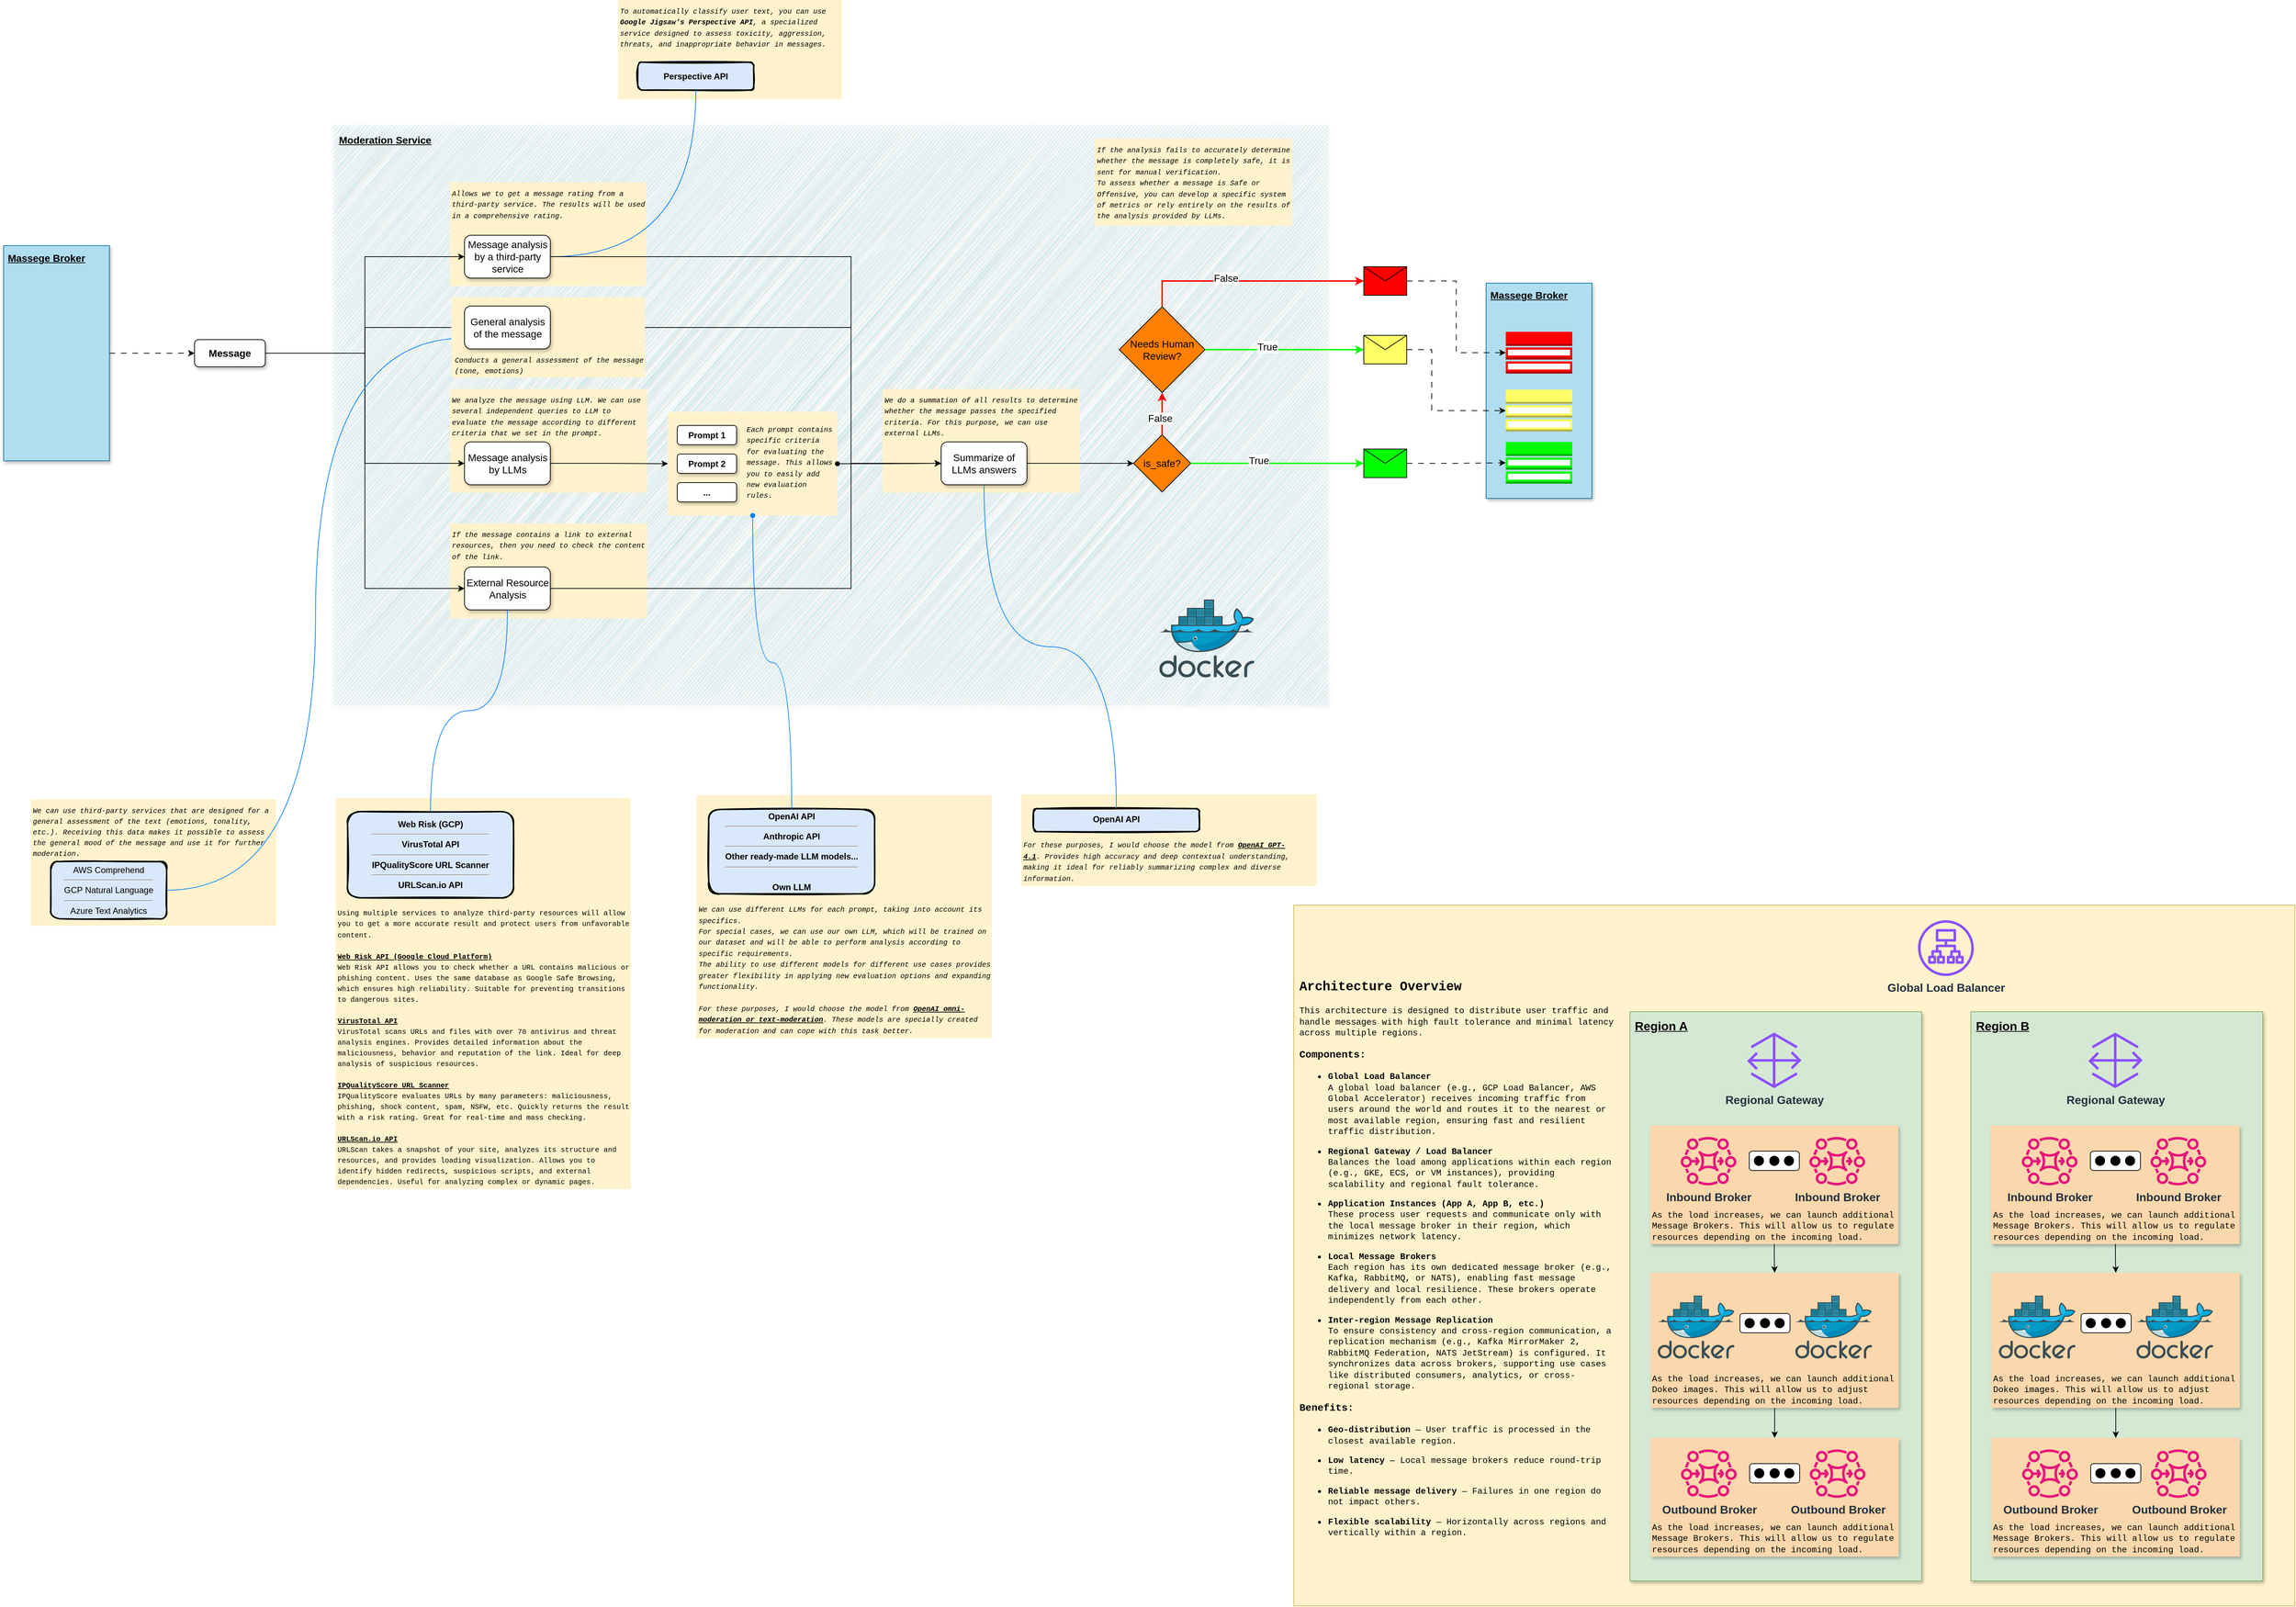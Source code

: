 <mxfile version="27.0.9">
  <diagram name="Страница — 1" id="FgpT53g7wKW_DbKnTU13">
    <mxGraphModel dx="6887" dy="4030" grid="0" gridSize="10" guides="1" tooltips="1" connect="1" arrows="1" fold="1" page="1" pageScale="1" pageWidth="3300" pageHeight="2339" math="0" shadow="0">
      <root>
        <mxCell id="0" />
        <mxCell id="1" parent="0" />
        <mxCell id="BO5SD2HQML6EgRFuYqK_-166" value="" style="group" vertex="1" connectable="0" parent="1">
          <mxGeometry x="14" y="13" width="2967" height="2059" as="geometry" />
        </mxCell>
        <mxCell id="BO5SD2HQML6EgRFuYqK_-159" value="" style="group" vertex="1" connectable="0" parent="BO5SD2HQML6EgRFuYqK_-166">
          <mxGeometry x="2073" y="396" width="148" height="301" as="geometry" />
        </mxCell>
        <mxCell id="BO5SD2HQML6EgRFuYqK_-145" value="&lt;b&gt;&lt;u&gt;&lt;font style=&quot;font-size: 14px;&quot;&gt;Massege Broker&lt;/font&gt;&lt;/u&gt;&lt;/b&gt;" style="rounded=0;whiteSpace=wrap;html=1;align=left;verticalAlign=top;spacingTop=2;spacingLeft=4;shadow=1;fillColor=#b1ddf0;strokeColor=#10739e;fillStyle=auto;" vertex="1" parent="BO5SD2HQML6EgRFuYqK_-159">
          <mxGeometry width="148" height="301" as="geometry" />
        </mxCell>
        <mxCell id="BO5SD2HQML6EgRFuYqK_-146" value="" style="outlineConnect=0;dashed=0;verticalLabelPosition=bottom;verticalAlign=top;align=center;html=1;shape=mxgraph.aws3.topic_2;fillColor=#00FF00;gradientColor=none;" vertex="1" parent="BO5SD2HQML6EgRFuYqK_-159">
          <mxGeometry x="27.5" y="222" width="93" height="58.5" as="geometry" />
        </mxCell>
        <mxCell id="BO5SD2HQML6EgRFuYqK_-157" value="" style="outlineConnect=0;dashed=0;verticalLabelPosition=bottom;verticalAlign=top;align=center;html=1;shape=mxgraph.aws3.topic_2;fillColor=#FFFF66;gradientColor=none;" vertex="1" parent="BO5SD2HQML6EgRFuYqK_-159">
          <mxGeometry x="27.5" y="149" width="93" height="58.5" as="geometry" />
        </mxCell>
        <mxCell id="BO5SD2HQML6EgRFuYqK_-158" value="" style="outlineConnect=0;dashed=0;verticalLabelPosition=bottom;verticalAlign=top;align=center;html=1;shape=mxgraph.aws3.topic_2;fillColor=#FF0000;gradientColor=none;" vertex="1" parent="BO5SD2HQML6EgRFuYqK_-159">
          <mxGeometry x="27.5" y="68" width="93" height="58.5" as="geometry" />
        </mxCell>
        <mxCell id="BO5SD2HQML6EgRFuYqK_-131" value="" style="group" vertex="1" connectable="0" parent="BO5SD2HQML6EgRFuYqK_-166">
          <mxGeometry x="460" y="174" width="1392" height="812" as="geometry" />
        </mxCell>
        <mxCell id="BO5SD2HQML6EgRFuYqK_-31" value="&lt;b&gt;&lt;u&gt;Moderation Service&lt;/u&gt;&lt;/b&gt;" style="whiteSpace=wrap;html=1;fontSize=14;rounded=0;shadow=1;align=left;verticalAlign=top;spacingTop=7;spacingLeft=7;fillColor=#b0e3e6;strokeColor=none;sketch=1;curveFitting=1;jiggle=2;" vertex="1" parent="BO5SD2HQML6EgRFuYqK_-131">
          <mxGeometry width="1392" height="812" as="geometry" />
        </mxCell>
        <mxCell id="BO5SD2HQML6EgRFuYqK_-32" value="" style="image;sketch=0;aspect=fixed;html=1;points=[];align=center;fontSize=12;image=img/lib/mscae/Docker.svg;" vertex="1" parent="BO5SD2HQML6EgRFuYqK_-131">
          <mxGeometry x="1156.068" y="664.518" width="132.824" height="108.916" as="geometry" />
        </mxCell>
        <mxCell id="BO5SD2HQML6EgRFuYqK_-49" value="&lt;div&gt;&lt;font face=&quot;Courier New&quot;&gt;&lt;span style=&quot;font-size: 10px;&quot;&gt;&lt;i&gt;If the analysis fails to accurately determine whether the message is completely safe, it is sent for manual verification.&lt;/i&gt;&lt;/span&gt;&lt;/font&gt;&lt;/div&gt;&lt;div&gt;&lt;font face=&quot;Courier New&quot;&gt;&lt;span style=&quot;font-size: 10px;&quot;&gt;&lt;i&gt;To assess whether a message is Safe or Offensive, you can develop a specific system of metrics or rely entirely on the results of the analysis provided by LLMs.&lt;/i&gt;&lt;/span&gt;&lt;/font&gt;&lt;/div&gt;" style="rounded=0;whiteSpace=wrap;html=1;align=left;verticalAlign=top;spacingTop=3;spacingLeft=3;fillColor=#fff2cc;strokeColor=none;spacingRight=3;spacingBottom=3;spacing=0;" vertex="1" parent="BO5SD2HQML6EgRFuYqK_-131">
          <mxGeometry x="1066" y="20" width="276" height="122" as="geometry" />
        </mxCell>
        <mxCell id="BO5SD2HQML6EgRFuYqK_-84" value="" style="group" vertex="1" connectable="0" parent="BO5SD2HQML6EgRFuYqK_-166">
          <mxGeometry x="1229" y="544" width="276" height="145" as="geometry" />
        </mxCell>
        <mxCell id="BO5SD2HQML6EgRFuYqK_-80" value="&lt;font face=&quot;Courier New&quot;&gt;&lt;span style=&quot;font-size: 10px;&quot;&gt;&lt;i&gt;We do a summation of all results to determine whether the message passes the specified criteria. For this purpose, we can use external LLMs.&lt;/i&gt;&lt;/span&gt;&lt;/font&gt;" style="rounded=0;whiteSpace=wrap;html=1;align=left;verticalAlign=top;spacingTop=3;spacingLeft=3;fillColor=#fff2cc;strokeColor=none;spacingRight=3;spacingBottom=3;spacing=0;" vertex="1" parent="BO5SD2HQML6EgRFuYqK_-84">
          <mxGeometry width="276" height="145" as="geometry" />
        </mxCell>
        <mxCell id="BO5SD2HQML6EgRFuYqK_-81" value="Summarize of LLMs answers" style="whiteSpace=wrap;html=1;fontSize=14;rounded=1;shadow=1;" vertex="1" parent="BO5SD2HQML6EgRFuYqK_-84">
          <mxGeometry x="82" y="74" width="120" height="60" as="geometry" />
        </mxCell>
        <mxCell id="BO5SD2HQML6EgRFuYqK_-67" value="" style="group" vertex="1" connectable="0" parent="BO5SD2HQML6EgRFuYqK_-166">
          <mxGeometry x="624" y="732" width="276" height="133" as="geometry" />
        </mxCell>
        <mxCell id="BO5SD2HQML6EgRFuYqK_-64" value="&lt;font face=&quot;Courier New&quot;&gt;&lt;span style=&quot;font-size: 10px;&quot;&gt;&lt;i&gt;If the message contains a link to external resources, then you need to check the content of the link.&lt;/i&gt;&lt;/span&gt;&lt;/font&gt;" style="rounded=0;whiteSpace=wrap;html=1;align=left;verticalAlign=top;spacingTop=3;spacingLeft=3;fillColor=#fff2cc;strokeColor=none;spacingRight=3;spacingBottom=3;spacing=0;" vertex="1" parent="BO5SD2HQML6EgRFuYqK_-67">
          <mxGeometry width="276" height="133" as="geometry" />
        </mxCell>
        <mxCell id="BO5SD2HQML6EgRFuYqK_-65" value="External Resource Analysis" style="whiteSpace=wrap;html=1;fontSize=14;rounded=1;shadow=1;" vertex="1" parent="BO5SD2HQML6EgRFuYqK_-67">
          <mxGeometry x="20.5" y="61" width="120" height="60" as="geometry" />
        </mxCell>
        <mxCell id="BO5SD2HQML6EgRFuYqK_-55" value="" style="group;shadow=1;" vertex="1" connectable="0" parent="BO5SD2HQML6EgRFuYqK_-166">
          <mxGeometry x="929" y="576" width="237" height="145" as="geometry" />
        </mxCell>
        <mxCell id="BO5SD2HQML6EgRFuYqK_-50" value="&lt;font face=&quot;Courier New&quot;&gt;&lt;span style=&quot;font-size: 10px;&quot;&gt;&lt;i&gt;Each prompt contains specific criteria for evaluating the message. This allows you to easily add new evaluation rules.&lt;/i&gt;&lt;/span&gt;&lt;/font&gt;" style="rounded=0;whiteSpace=wrap;html=1;align=left;verticalAlign=top;spacingTop=12;spacingLeft=110;fillColor=#fff2cc;strokeColor=none;spacingRight=3;spacingBottom=3;spacing=0;" vertex="1" parent="BO5SD2HQML6EgRFuYqK_-55">
          <mxGeometry width="237" height="145" as="geometry" />
        </mxCell>
        <mxCell id="BO5SD2HQML6EgRFuYqK_-46" value="" style="group;shadow=1;" vertex="1" connectable="0" parent="BO5SD2HQML6EgRFuYqK_-55">
          <mxGeometry x="13" y="19" width="83" height="107" as="geometry" />
        </mxCell>
        <mxCell id="BO5SD2HQML6EgRFuYqK_-42" value="&lt;b&gt;Prompt 1&lt;/b&gt;" style="rounded=1;whiteSpace=wrap;html=1;shadow=1;" vertex="1" parent="BO5SD2HQML6EgRFuYqK_-46">
          <mxGeometry width="83" height="27" as="geometry" />
        </mxCell>
        <mxCell id="BO5SD2HQML6EgRFuYqK_-44" value="&lt;b&gt;Prompt 2&lt;/b&gt;" style="rounded=1;whiteSpace=wrap;html=1;shadow=1;" vertex="1" parent="BO5SD2HQML6EgRFuYqK_-46">
          <mxGeometry y="40" width="83" height="27" as="geometry" />
        </mxCell>
        <mxCell id="BO5SD2HQML6EgRFuYqK_-45" value="&lt;b&gt;...&lt;/b&gt;" style="rounded=1;whiteSpace=wrap;html=1;shadow=1;" vertex="1" parent="BO5SD2HQML6EgRFuYqK_-46">
          <mxGeometry y="80" width="83" height="27" as="geometry" />
        </mxCell>
        <mxCell id="BO5SD2HQML6EgRFuYqK_-47" value="" style="group" vertex="1" connectable="0" parent="BO5SD2HQML6EgRFuYqK_-166">
          <mxGeometry x="38" y="1118" width="343" height="177" as="geometry" />
        </mxCell>
        <mxCell id="BO5SD2HQML6EgRFuYqK_-15" value="&lt;i&gt;&lt;font face=&quot;Courier New&quot; style=&quot;font-size: 10px;&quot;&gt;We can use third-party services that are designed for a general assessment of the text (emotions, tonality, etc.). Receiving this data makes it possible to assess the general mood of the message and use it for further moderation.&lt;/font&gt;&lt;/i&gt;" style="rounded=0;whiteSpace=wrap;html=1;align=left;verticalAlign=top;spacingTop=3;spacingLeft=3;fillColor=#fff2cc;strokeColor=none;spacingRight=3;spacingBottom=3;spacing=0;" vertex="1" parent="BO5SD2HQML6EgRFuYqK_-47">
          <mxGeometry width="343" height="177" as="geometry" />
        </mxCell>
        <mxCell id="BO5SD2HQML6EgRFuYqK_-8" value="AWS Comprehend&lt;hr&gt;&lt;div&gt;GCP&amp;nbsp;Natural Language&lt;/div&gt;&lt;hr&gt;&lt;div&gt;Azure Text Analytics&lt;/div&gt;" style="rounded=1;whiteSpace=wrap;html=1;strokeWidth=2;fillWeight=4;hachureGap=8;hachureAngle=45;fillColor=#dae8fc;sketch=1;strokeColor=default;gradientColor=none;fillStyle=solid;" vertex="1" parent="BO5SD2HQML6EgRFuYqK_-47">
          <mxGeometry x="28" y="87" width="162" height="80" as="geometry" />
        </mxCell>
        <mxCell id="BO5SD2HQML6EgRFuYqK_-66" style="edgeStyle=orthogonalEdgeStyle;rounded=0;orthogonalLoop=1;jettySize=auto;html=1;entryX=0;entryY=0.5;entryDx=0;entryDy=0;" edge="1" parent="BO5SD2HQML6EgRFuYqK_-166" source="BO5SD2HQML6EgRFuYqK_-1" target="BO5SD2HQML6EgRFuYqK_-65">
          <mxGeometry relative="1" as="geometry" />
        </mxCell>
        <mxCell id="BO5SD2HQML6EgRFuYqK_-1" value="&lt;font&gt;&lt;b&gt;Message&lt;/b&gt;&lt;/font&gt;" style="rounded=1;whiteSpace=wrap;html=1;shadow=1;fontSize=14;" vertex="1" parent="BO5SD2HQML6EgRFuYqK_-166">
          <mxGeometry x="267" y="475" width="99" height="38" as="geometry" />
        </mxCell>
        <mxCell id="BO5SD2HQML6EgRFuYqK_-48" value="" style="group" vertex="1" connectable="0" parent="BO5SD2HQML6EgRFuYqK_-166">
          <mxGeometry x="859" width="313" height="139" as="geometry" />
        </mxCell>
        <mxCell id="BO5SD2HQML6EgRFuYqK_-51" value="" style="group" vertex="1" connectable="0" parent="BO5SD2HQML6EgRFuYqK_-48">
          <mxGeometry width="313" height="139" as="geometry" />
        </mxCell>
        <mxCell id="BO5SD2HQML6EgRFuYqK_-21" value="&lt;font face=&quot;Courier New&quot;&gt;&lt;span style=&quot;font-size: 10px;&quot;&gt;&lt;i&gt;To automatically classify user text, you can use &lt;b&gt;Google Jigsaw&#39;s Perspective API&lt;/b&gt;, a specialized service designed to assess toxicity, aggression, threats, and inappropriate behavior in messages.&lt;/i&gt;&lt;/span&gt;&lt;/font&gt;" style="rounded=0;whiteSpace=wrap;html=1;align=left;verticalAlign=top;spacingTop=3;spacingLeft=3;fillColor=#fff2cc;strokeColor=none;spacingRight=3;spacingBottom=3;spacing=0;" vertex="1" parent="BO5SD2HQML6EgRFuYqK_-51">
          <mxGeometry width="313" height="139" as="geometry" />
        </mxCell>
        <mxCell id="BO5SD2HQML6EgRFuYqK_-22" value="&lt;b&gt;Perspective API&lt;/b&gt;" style="rounded=1;whiteSpace=wrap;html=1;strokeWidth=2;fillWeight=4;hachureGap=8;hachureAngle=45;fillColor=#dae8fc;sketch=1;strokeColor=default;gradientColor=none;fillStyle=solid;" vertex="1" parent="BO5SD2HQML6EgRFuYqK_-51">
          <mxGeometry x="28" y="87" width="162" height="39" as="geometry" />
        </mxCell>
        <mxCell id="BO5SD2HQML6EgRFuYqK_-53" value="" style="group" vertex="1" connectable="0" parent="BO5SD2HQML6EgRFuYqK_-166">
          <mxGeometry x="624" y="255" width="275" height="145" as="geometry" />
        </mxCell>
        <mxCell id="BO5SD2HQML6EgRFuYqK_-25" value="&lt;font face=&quot;Courier New&quot;&gt;&lt;span style=&quot;font-size: 10px;&quot;&gt;&lt;i&gt;Allows we to get a message rating from a third-party service. The results will be used in a comprehensive rating.&lt;/i&gt;&lt;/span&gt;&lt;/font&gt;" style="rounded=0;whiteSpace=wrap;html=1;align=left;verticalAlign=top;spacingTop=3;spacingLeft=3;fillColor=#fff2cc;strokeColor=none;spacingRight=3;spacingBottom=3;spacing=0;" vertex="1" parent="BO5SD2HQML6EgRFuYqK_-53">
          <mxGeometry width="275" height="145" as="geometry" />
        </mxCell>
        <mxCell id="BO5SD2HQML6EgRFuYqK_-18" value="Message analysis by a third-party service" style="whiteSpace=wrap;html=1;fontSize=14;rounded=1;shadow=1;" vertex="1" parent="BO5SD2HQML6EgRFuYqK_-53">
          <mxGeometry x="20.5" y="74" width="120" height="60" as="geometry" />
        </mxCell>
        <mxCell id="BO5SD2HQML6EgRFuYqK_-54" value="" style="group" vertex="1" connectable="0" parent="BO5SD2HQML6EgRFuYqK_-166">
          <mxGeometry x="624" y="544" width="276" height="145" as="geometry" />
        </mxCell>
        <mxCell id="BO5SD2HQML6EgRFuYqK_-35" value="&lt;font face=&quot;Courier New&quot;&gt;&lt;span style=&quot;font-size: 10px;&quot;&gt;&lt;i&gt;We analyze the message using LLM. We can use several independent queries to LLM to evaluate the message according to different criteria that we set in the prompt.&lt;/i&gt;&lt;/span&gt;&lt;/font&gt;" style="rounded=0;whiteSpace=wrap;html=1;align=left;verticalAlign=top;spacingTop=3;spacingLeft=3;fillColor=#fff2cc;strokeColor=none;spacingRight=3;spacingBottom=3;spacing=0;" vertex="1" parent="BO5SD2HQML6EgRFuYqK_-54">
          <mxGeometry width="276" height="145" as="geometry" />
        </mxCell>
        <mxCell id="BO5SD2HQML6EgRFuYqK_-36" value="Message analysis by LLMs" style="whiteSpace=wrap;html=1;fontSize=14;rounded=1;shadow=1;" vertex="1" parent="BO5SD2HQML6EgRFuYqK_-54">
          <mxGeometry x="20.5" y="74" width="120" height="60" as="geometry" />
        </mxCell>
        <mxCell id="BO5SD2HQML6EgRFuYqK_-56" style="edgeStyle=orthogonalEdgeStyle;rounded=0;orthogonalLoop=1;jettySize=auto;html=1;exitX=1;exitY=0.5;exitDx=0;exitDy=0;entryX=0;entryY=0.5;entryDx=0;entryDy=0;" edge="1" parent="BO5SD2HQML6EgRFuYqK_-166" source="BO5SD2HQML6EgRFuYqK_-36" target="BO5SD2HQML6EgRFuYqK_-50">
          <mxGeometry relative="1" as="geometry" />
        </mxCell>
        <mxCell id="BO5SD2HQML6EgRFuYqK_-37" style="edgeStyle=orthogonalEdgeStyle;rounded=0;orthogonalLoop=1;jettySize=auto;html=1;entryX=0;entryY=0.5;entryDx=0;entryDy=0;" edge="1" parent="BO5SD2HQML6EgRFuYqK_-166" source="BO5SD2HQML6EgRFuYqK_-1" target="BO5SD2HQML6EgRFuYqK_-36">
          <mxGeometry relative="1" as="geometry" />
        </mxCell>
        <mxCell id="BO5SD2HQML6EgRFuYqK_-19" value="" style="edgeStyle=orthogonalEdgeStyle;rounded=0;orthogonalLoop=1;jettySize=auto;html=1;entryX=0;entryY=0.5;entryDx=0;entryDy=0;exitX=1;exitY=0.5;exitDx=0;exitDy=0;" edge="1" parent="BO5SD2HQML6EgRFuYqK_-166" source="BO5SD2HQML6EgRFuYqK_-1" target="BO5SD2HQML6EgRFuYqK_-18">
          <mxGeometry relative="1" as="geometry">
            <mxPoint x="554.5" y="420" as="sourcePoint" />
          </mxGeometry>
        </mxCell>
        <mxCell id="BO5SD2HQML6EgRFuYqK_-6" value="" style="edgeStyle=orthogonalEdgeStyle;rounded=0;orthogonalLoop=1;jettySize=auto;html=1;elbow=vertical;entryX=0;entryY=0.5;entryDx=0;entryDy=0;exitX=1;exitY=0.5;exitDx=0;exitDy=0;" edge="1" parent="BO5SD2HQML6EgRFuYqK_-166" source="BO5SD2HQML6EgRFuYqK_-1" target="BO5SD2HQML6EgRFuYqK_-5">
          <mxGeometry relative="1" as="geometry">
            <mxPoint x="554.5" y="420" as="sourcePoint" />
          </mxGeometry>
        </mxCell>
        <mxCell id="BO5SD2HQML6EgRFuYqK_-9" value="" style="edgeStyle=orthogonalEdgeStyle;rounded=0;orthogonalLoop=1;jettySize=auto;exitX=0;exitY=0.75;exitDx=0;exitDy=0;entryX=1;entryY=0.5;entryDx=0;entryDy=0;curved=1;html=1;textShadow=0;labelBorderColor=none;fontColor=#007FFF;strokeColor=#007FFF;endArrow=none;startFill=0;" edge="1" parent="BO5SD2HQML6EgRFuYqK_-166" source="BO5SD2HQML6EgRFuYqK_-5" target="BO5SD2HQML6EgRFuYqK_-8">
          <mxGeometry relative="1" as="geometry" />
        </mxCell>
        <mxCell id="BO5SD2HQML6EgRFuYqK_-30" style="edgeStyle=orthogonalEdgeStyle;rounded=0;orthogonalLoop=1;jettySize=auto;html=1;exitX=0.5;exitY=1;exitDx=0;exitDy=0;entryX=1;entryY=0.5;entryDx=0;entryDy=0;strokeColor=#007FFF;curved=1;endArrow=none;startFill=0;" edge="1" parent="BO5SD2HQML6EgRFuYqK_-166" source="BO5SD2HQML6EgRFuYqK_-22" target="BO5SD2HQML6EgRFuYqK_-18">
          <mxGeometry relative="1" as="geometry" />
        </mxCell>
        <mxCell id="BO5SD2HQML6EgRFuYqK_-61" value="" style="group;shadow=1;" vertex="1" connectable="0" parent="BO5SD2HQML6EgRFuYqK_-166">
          <mxGeometry x="969" y="1112" width="413" height="340" as="geometry" />
        </mxCell>
        <mxCell id="BO5SD2HQML6EgRFuYqK_-90" value="" style="group" vertex="1" connectable="0" parent="BO5SD2HQML6EgRFuYqK_-61">
          <mxGeometry width="413" height="340" as="geometry" />
        </mxCell>
        <mxCell id="BO5SD2HQML6EgRFuYqK_-59" value="&lt;div&gt;&lt;font face=&quot;Courier New&quot;&gt;&lt;span style=&quot;font-size: 10px;&quot;&gt;&lt;i&gt;We can use different LLMs for each prompt, taking into account its specifics.&lt;/i&gt;&lt;/span&gt;&lt;/font&gt;&lt;/div&gt;&lt;div&gt;&lt;font face=&quot;Courier New&quot;&gt;&lt;span style=&quot;font-size: 10px;&quot;&gt;&lt;i&gt;For special cases, we can use our own LLM, which will be trained on our dataset and will be able to perform analysis according to specific requirements.&lt;/i&gt;&lt;/span&gt;&lt;/font&gt;&lt;/div&gt;&lt;div&gt;&lt;font face=&quot;Courier New&quot;&gt;&lt;i style=&quot;&quot;&gt;&lt;span style=&quot;font-size: 10px;&quot;&gt;The ability to use different models for different use cases provides greater flexibility in applying new evaluation options and expanding functionality.&lt;/span&gt;&lt;br&gt;&lt;br&gt;&lt;span style=&quot;font-size: 10px;&quot;&gt;For these purposes, I would choose the model from &lt;b&gt;&lt;u&gt;OpenAI omni-moderation or text-moderation&lt;/u&gt;&lt;/b&gt;. These models are specially created for moderation and can cope with this task better.&lt;/span&gt;&lt;/i&gt;&lt;/font&gt;&lt;/div&gt;" style="rounded=0;whiteSpace=wrap;html=1;align=left;verticalAlign=bottom;spacingTop=3;spacingLeft=3;fillColor=#fff2cc;strokeColor=none;spacingRight=3;spacingBottom=3;spacing=0;" vertex="1" parent="BO5SD2HQML6EgRFuYqK_-90">
          <mxGeometry width="413" height="340" as="geometry" />
        </mxCell>
        <mxCell id="BO5SD2HQML6EgRFuYqK_-60" value="&lt;b&gt;OpenAI API&lt;/b&gt;&lt;hr&gt;&lt;div&gt;&lt;b&gt;Anthropic API&lt;/b&gt;&lt;/div&gt;&lt;hr&gt;&lt;div&gt;&lt;b&gt;Other ready-made LLM models...&lt;/b&gt;&lt;/div&gt;&lt;hr&gt;&lt;div&gt;&lt;b&gt;&lt;br&gt;&lt;/b&gt;&lt;/div&gt;&lt;div&gt;&lt;b&gt;Own LLM&lt;/b&gt;&lt;/div&gt;" style="rounded=1;whiteSpace=wrap;html=1;strokeWidth=2;fillWeight=4;hachureGap=8;hachureAngle=45;fillColor=#dae8fc;sketch=1;strokeColor=default;gradientColor=none;fillStyle=solid;" vertex="1" parent="BO5SD2HQML6EgRFuYqK_-90">
          <mxGeometry x="17" y="20" width="232" height="118" as="geometry" />
        </mxCell>
        <mxCell id="BO5SD2HQML6EgRFuYqK_-62" style="edgeStyle=orthogonalEdgeStyle;rounded=0;orthogonalLoop=1;jettySize=auto;html=1;fontColor=#007FFF;strokeColor=#007FFF;endArrow=none;startFill=1;curved=1;startArrow=oval;" edge="1" parent="BO5SD2HQML6EgRFuYqK_-166" source="BO5SD2HQML6EgRFuYqK_-50" target="BO5SD2HQML6EgRFuYqK_-60">
          <mxGeometry relative="1" as="geometry" />
        </mxCell>
        <mxCell id="BO5SD2HQML6EgRFuYqK_-72" value="" style="group" vertex="1" connectable="0" parent="BO5SD2HQML6EgRFuYqK_-166">
          <mxGeometry x="464" y="1116" width="413" height="547" as="geometry" />
        </mxCell>
        <mxCell id="BO5SD2HQML6EgRFuYqK_-69" value="&lt;div&gt;&lt;font face=&quot;Courier New&quot; style=&quot;&quot;&gt;&lt;span style=&quot;font-size: 10px;&quot;&gt;Using multiple services to analyze third-party resources will allow you to get a more accurate result and protect users from unfavorable content.&lt;/span&gt;&lt;/font&gt;&lt;/div&gt;&lt;div&gt;&lt;b&gt;&lt;u&gt;&lt;font face=&quot;Courier New&quot; style=&quot;font-size: 10px;&quot;&gt;&lt;br&gt;&lt;/font&gt;&lt;/u&gt;&lt;/b&gt;&lt;/div&gt;&lt;b&gt;&lt;u&gt;&lt;font face=&quot;Courier New&quot; style=&quot;font-size: 10px;&quot;&gt;Web Risk API (Google Cloud Platform)&lt;/font&gt;&lt;/u&gt;&lt;/b&gt;&lt;div&gt;&lt;font face=&quot;Courier New&quot; style=&quot;font-size: 10px;&quot;&gt;Web Risk API allows you to check whether a URL contains malicious or phishing content. Uses the same database as Google Safe Browsing, which ensures high reliability. Suitable for preventing transitions to dangerous sites.&lt;/font&gt;&lt;/div&gt;&lt;div&gt;&lt;font face=&quot;Courier New&quot; style=&quot;font-size: 10px;&quot;&gt;&lt;br&gt;&lt;/font&gt;&lt;/div&gt;&lt;div&gt;&lt;font face=&quot;Courier New&quot; style=&quot;font-size: 10px;&quot;&gt;&lt;b&gt;&lt;u&gt;VirusTotal API&lt;/u&gt;&lt;/b&gt;&lt;br&gt;VirusTotal scans URLs and files with over 70 antivirus and threat analysis engines. Provides detailed information about the maliciousness, behavior and reputation of the link. Ideal for deep analysis of suspicious resources.&lt;/font&gt;&lt;/div&gt;&lt;div&gt;&lt;font face=&quot;Courier New&quot; style=&quot;font-size: 10px;&quot;&gt;&lt;br&gt;&lt;/font&gt;&lt;/div&gt;&lt;div&gt;&lt;b&gt;&lt;u&gt;&lt;font face=&quot;Courier New&quot; style=&quot;font-size: 10px;&quot;&gt;IPQualityScore URL Scanner&lt;/font&gt;&lt;/u&gt;&lt;/b&gt;&lt;/div&gt;&lt;div&gt;&lt;font face=&quot;Courier New&quot; style=&quot;font-size: 10px;&quot;&gt;IPQualityScore evaluates URLs by many parameters: maliciousness, phishing, shock content, spam, NSFW, etc. Quickly returns the result with a risk rating. Great for real-time and mass checking.&lt;/font&gt;&lt;/div&gt;&lt;div&gt;&lt;font face=&quot;Courier New&quot; style=&quot;font-size: 10px;&quot;&gt;&lt;br&gt;&lt;/font&gt;&lt;/div&gt;&lt;div&gt;&lt;font face=&quot;Courier New&quot; style=&quot;font-size: 10px;&quot;&gt;&lt;b style=&quot;&quot;&gt;&lt;u&gt;URLScan.io API&lt;/u&gt;&lt;/b&gt;&lt;br&gt;URLScan takes a snapshot of your site, analyzes its structure and resources, and provides loading visualization. Allows you to identify hidden redirects, suspicious scripts, and external dependencies. Useful for analyzing complex or dynamic pages.&lt;/font&gt;&lt;/div&gt;" style="rounded=0;whiteSpace=wrap;html=1;align=left;verticalAlign=bottom;spacingTop=3;spacingLeft=3;fillColor=#fff2cc;strokeColor=none;spacingRight=3;spacingBottom=3;spacing=0;" vertex="1" parent="BO5SD2HQML6EgRFuYqK_-72">
          <mxGeometry width="413" height="547" as="geometry" />
        </mxCell>
        <mxCell id="BO5SD2HQML6EgRFuYqK_-70" value="&lt;b&gt;Web Risk (GCP)&lt;/b&gt;&lt;hr&gt;&lt;div&gt;&lt;b&gt;VirusTotal API&lt;/b&gt;&lt;/div&gt;&lt;hr&gt;&lt;div&gt;&lt;b&gt;IPQualityScore URL Scanner&lt;/b&gt;&lt;/div&gt;&lt;hr&gt;&lt;div&gt;&lt;span style=&quot;background-color: transparent; color: light-dark(rgb(0, 0, 0), rgb(255, 255, 255));&quot;&gt;&lt;b&gt;URLScan.io API&lt;/b&gt;&lt;/span&gt;&lt;/div&gt;" style="rounded=1;whiteSpace=wrap;html=1;strokeWidth=2;fillWeight=4;hachureGap=8;hachureAngle=45;fillColor=#dae8fc;sketch=1;strokeColor=default;gradientColor=none;fillStyle=solid;" vertex="1" parent="BO5SD2HQML6EgRFuYqK_-72">
          <mxGeometry x="17" y="19" width="232" height="120.75" as="geometry" />
        </mxCell>
        <mxCell id="BO5SD2HQML6EgRFuYqK_-71" style="edgeStyle=orthogonalEdgeStyle;rounded=0;orthogonalLoop=1;jettySize=auto;html=1;exitX=0.5;exitY=1;exitDx=0;exitDy=0;strokeColor=#007FFF;endArrow=none;startFill=0;curved=1;" edge="1" parent="BO5SD2HQML6EgRFuYqK_-166" source="BO5SD2HQML6EgRFuYqK_-65" target="BO5SD2HQML6EgRFuYqK_-70">
          <mxGeometry relative="1" as="geometry" />
        </mxCell>
        <mxCell id="BO5SD2HQML6EgRFuYqK_-77" style="edgeStyle=orthogonalEdgeStyle;rounded=0;orthogonalLoop=1;jettySize=auto;html=1;exitX=1;exitY=0.5;exitDx=0;exitDy=0;entryX=0;entryY=0.5;entryDx=0;entryDy=0;" edge="1" parent="BO5SD2HQML6EgRFuYqK_-166" source="BO5SD2HQML6EgRFuYqK_-65" target="BO5SD2HQML6EgRFuYqK_-81">
          <mxGeometry relative="1" as="geometry">
            <mxPoint x="1179" y="823" as="targetPoint" />
            <Array as="points">
              <mxPoint x="1185" y="823" />
              <mxPoint x="1185" y="648" />
            </Array>
          </mxGeometry>
        </mxCell>
        <mxCell id="BO5SD2HQML6EgRFuYqK_-83" style="edgeStyle=orthogonalEdgeStyle;rounded=0;orthogonalLoop=1;jettySize=auto;html=1;entryX=0;entryY=0.5;entryDx=0;entryDy=0;startArrow=oval;startFill=1;" edge="1" parent="BO5SD2HQML6EgRFuYqK_-166" source="BO5SD2HQML6EgRFuYqK_-50" target="BO5SD2HQML6EgRFuYqK_-81">
          <mxGeometry relative="1" as="geometry" />
        </mxCell>
        <mxCell id="BO5SD2HQML6EgRFuYqK_-85" style="edgeStyle=orthogonalEdgeStyle;rounded=0;orthogonalLoop=1;jettySize=auto;html=1;exitX=1;exitY=0.5;exitDx=0;exitDy=0;entryX=0;entryY=0.5;entryDx=0;entryDy=0;" edge="1" parent="BO5SD2HQML6EgRFuYqK_-166" source="BO5SD2HQML6EgRFuYqK_-81" target="BO5SD2HQML6EgRFuYqK_-104">
          <mxGeometry relative="1" as="geometry">
            <mxPoint x="1501" y="648.5" as="targetPoint" />
          </mxGeometry>
        </mxCell>
        <mxCell id="BO5SD2HQML6EgRFuYqK_-91" value="" style="group" vertex="1" connectable="0" parent="BO5SD2HQML6EgRFuYqK_-166">
          <mxGeometry x="1423" y="1111" width="413" height="128" as="geometry" />
        </mxCell>
        <mxCell id="BO5SD2HQML6EgRFuYqK_-87" value="&lt;i style=&quot;font-family: &amp;quot;Courier New&amp;quot;;&quot;&gt;&lt;span style=&quot;font-size: 10px;&quot;&gt;For these purposes, I would choose the model from&amp;nbsp;&lt;b&gt;&lt;u&gt;OpenAI GPT-4.1&lt;/u&gt;&lt;/b&gt;.&amp;nbsp;&lt;/span&gt;&lt;/i&gt;&lt;font face=&quot;Courier New&quot;&gt;&lt;span style=&quot;font-size: 10px;&quot;&gt;&lt;i&gt;Provides high accuracy and deep contextual understanding, making it ideal for reliably summarizing complex and diverse information.&lt;/i&gt;&lt;/span&gt;&lt;/font&gt;" style="rounded=0;whiteSpace=wrap;html=1;align=left;verticalAlign=bottom;spacingTop=3;spacingLeft=3;fillColor=#fff2cc;strokeColor=none;spacingRight=3;spacingBottom=3;spacing=0;" vertex="1" parent="BO5SD2HQML6EgRFuYqK_-91">
          <mxGeometry width="413" height="128" as="geometry" />
        </mxCell>
        <mxCell id="BO5SD2HQML6EgRFuYqK_-88" value="&lt;b&gt;OpenAI API&lt;/b&gt;&lt;div&gt;&lt;br&gt;&lt;/div&gt;" style="rounded=1;whiteSpace=wrap;html=1;strokeWidth=2;fillWeight=4;hachureGap=8;hachureAngle=45;fillColor=#dae8fc;sketch=1;strokeColor=default;gradientColor=none;fillStyle=solid;spacingTop=12;" vertex="1" parent="BO5SD2HQML6EgRFuYqK_-91">
          <mxGeometry x="17" y="20" width="232" height="32" as="geometry" />
        </mxCell>
        <mxCell id="BO5SD2HQML6EgRFuYqK_-92" style="edgeStyle=orthogonalEdgeStyle;rounded=0;orthogonalLoop=1;jettySize=auto;html=1;exitX=1;exitY=0.5;exitDx=0;exitDy=0;entryX=0;entryY=0.5;entryDx=0;entryDy=0;" edge="1" parent="BO5SD2HQML6EgRFuYqK_-166" source="BO5SD2HQML6EgRFuYqK_-5" target="BO5SD2HQML6EgRFuYqK_-81">
          <mxGeometry relative="1" as="geometry">
            <Array as="points">
              <mxPoint x="1185" y="458" />
              <mxPoint x="1185" y="648" />
            </Array>
          </mxGeometry>
        </mxCell>
        <mxCell id="BO5SD2HQML6EgRFuYqK_-94" value="&lt;font style=&quot;font-size: 14px;&quot;&gt;Needs Human Review?&lt;/font&gt;" style="rhombus;whiteSpace=wrap;html=1;fillColor=#FF8000;" vertex="1" parent="BO5SD2HQML6EgRFuYqK_-166">
          <mxGeometry x="1560" y="429" width="120" height="120" as="geometry" />
        </mxCell>
        <mxCell id="BO5SD2HQML6EgRFuYqK_-95" style="edgeStyle=orthogonalEdgeStyle;rounded=0;orthogonalLoop=1;jettySize=auto;html=1;exitX=1;exitY=0.5;exitDx=0;exitDy=0;entryX=0;entryY=0.5;entryDx=0;entryDy=0;" edge="1" parent="BO5SD2HQML6EgRFuYqK_-166" source="BO5SD2HQML6EgRFuYqK_-18" target="BO5SD2HQML6EgRFuYqK_-81">
          <mxGeometry relative="1" as="geometry">
            <Array as="points">
              <mxPoint x="1185" y="359" />
              <mxPoint x="1185" y="648" />
            </Array>
          </mxGeometry>
        </mxCell>
        <mxCell id="BO5SD2HQML6EgRFuYqK_-89" style="edgeStyle=orthogonalEdgeStyle;rounded=0;orthogonalLoop=1;jettySize=auto;html=1;exitX=0.5;exitY=1;exitDx=0;exitDy=0;entryX=0.5;entryY=0;entryDx=0;entryDy=0;strokeColor=#007FFF;curved=1;endArrow=none;startFill=0;" edge="1" parent="BO5SD2HQML6EgRFuYqK_-166" source="BO5SD2HQML6EgRFuYqK_-81" target="BO5SD2HQML6EgRFuYqK_-88">
          <mxGeometry relative="1" as="geometry" />
        </mxCell>
        <mxCell id="BO5SD2HQML6EgRFuYqK_-7" value="&lt;i&gt;&lt;font face=&quot;Courier New&quot; style=&quot;font-size: 10px;&quot;&gt;Conducts a general assessment of the message (tone, emotions)&lt;/font&gt;&lt;/i&gt;" style="rounded=0;whiteSpace=wrap;html=1;align=left;verticalAlign=bottom;spacingTop=1;spacingLeft=3;fillColor=#fff2cc;strokeColor=none;" vertex="1" parent="BO5SD2HQML6EgRFuYqK_-166">
          <mxGeometry x="626" y="416" width="271" height="112" as="geometry" />
        </mxCell>
        <mxCell id="BO5SD2HQML6EgRFuYqK_-5" value="General analysis of the message" style="whiteSpace=wrap;html=1;fontSize=14;rounded=1;shadow=1;" vertex="1" parent="BO5SD2HQML6EgRFuYqK_-166">
          <mxGeometry x="644.5" y="428" width="120" height="60" as="geometry" />
        </mxCell>
        <mxCell id="BO5SD2HQML6EgRFuYqK_-147" style="edgeStyle=orthogonalEdgeStyle;rounded=0;orthogonalLoop=1;jettySize=auto;html=1;exitX=0.5;exitY=0;exitDx=0;exitDy=0;entryX=0.5;entryY=1;entryDx=0;entryDy=0;strokeColor=#FF0000;strokeWidth=2;" edge="1" parent="BO5SD2HQML6EgRFuYqK_-166" source="BO5SD2HQML6EgRFuYqK_-104" target="BO5SD2HQML6EgRFuYqK_-94">
          <mxGeometry relative="1" as="geometry" />
        </mxCell>
        <mxCell id="BO5SD2HQML6EgRFuYqK_-148" value="&lt;font style=&quot;font-size: 14px;&quot;&gt;False&lt;/font&gt;" style="edgeLabel;html=1;align=center;verticalAlign=middle;resizable=0;points=[];" vertex="1" connectable="0" parent="BO5SD2HQML6EgRFuYqK_-147">
          <mxGeometry x="-0.21" y="3" relative="1" as="geometry">
            <mxPoint as="offset" />
          </mxGeometry>
        </mxCell>
        <mxCell id="BO5SD2HQML6EgRFuYqK_-104" value="&lt;font style=&quot;font-size: 14px;&quot;&gt;is_safe?&lt;/font&gt;" style="rhombus;whiteSpace=wrap;html=1;fillColor=#FF8000;" vertex="1" parent="BO5SD2HQML6EgRFuYqK_-166">
          <mxGeometry x="1580" y="608" width="80" height="80" as="geometry" />
        </mxCell>
        <mxCell id="BO5SD2HQML6EgRFuYqK_-140" style="edgeStyle=orthogonalEdgeStyle;rounded=0;orthogonalLoop=1;jettySize=auto;html=1;exitX=1;exitY=0.5;exitDx=0;exitDy=0;entryX=0;entryY=0.5;entryDx=0;entryDy=0;strokeColor=#00FF00;strokeWidth=2;" edge="1" parent="BO5SD2HQML6EgRFuYqK_-166" target="BO5SD2HQML6EgRFuYqK_-142" source="BO5SD2HQML6EgRFuYqK_-104">
          <mxGeometry relative="1" as="geometry">
            <mxPoint x="1622" y="648" as="sourcePoint" />
          </mxGeometry>
        </mxCell>
        <mxCell id="BO5SD2HQML6EgRFuYqK_-141" value="&lt;font style=&quot;font-size: 14px;&quot;&gt;True&lt;/font&gt;" style="edgeLabel;html=1;align=center;verticalAlign=middle;resizable=0;points=[];" vertex="1" connectable="0" parent="BO5SD2HQML6EgRFuYqK_-140">
          <mxGeometry x="-0.217" y="4" relative="1" as="geometry">
            <mxPoint as="offset" />
          </mxGeometry>
        </mxCell>
        <mxCell id="BO5SD2HQML6EgRFuYqK_-142" value="" style="shape=message;html=1;html=1;outlineConnect=0;labelPosition=center;verticalLabelPosition=bottom;align=center;verticalAlign=top;fillColor=#00FF00;" vertex="1" parent="BO5SD2HQML6EgRFuYqK_-166">
          <mxGeometry x="1902" y="628" width="60" height="40" as="geometry" />
        </mxCell>
        <mxCell id="BO5SD2HQML6EgRFuYqK_-143" style="edgeStyle=orthogonalEdgeStyle;rounded=0;orthogonalLoop=1;jettySize=auto;html=1;entryX=0;entryY=0.5;entryDx=0;entryDy=0;entryPerimeter=0;dashed=1;dashPattern=8 8;" edge="1" parent="BO5SD2HQML6EgRFuYqK_-166" source="BO5SD2HQML6EgRFuYqK_-142" target="BO5SD2HQML6EgRFuYqK_-146">
          <mxGeometry relative="1" as="geometry" />
        </mxCell>
        <mxCell id="BO5SD2HQML6EgRFuYqK_-149" style="edgeStyle=orthogonalEdgeStyle;rounded=0;orthogonalLoop=1;jettySize=auto;html=1;exitX=1;exitY=0.5;exitDx=0;exitDy=0;entryX=0;entryY=0.5;entryDx=0;entryDy=0;strokeColor=#00FF00;strokeWidth=2;" edge="1" parent="BO5SD2HQML6EgRFuYqK_-166" target="BO5SD2HQML6EgRFuYqK_-151" source="BO5SD2HQML6EgRFuYqK_-94">
          <mxGeometry relative="1" as="geometry">
            <mxPoint x="1692" y="434" as="sourcePoint" />
          </mxGeometry>
        </mxCell>
        <mxCell id="BO5SD2HQML6EgRFuYqK_-150" value="&lt;font style=&quot;font-size: 14px;&quot;&gt;True&lt;/font&gt;" style="edgeLabel;html=1;align=center;verticalAlign=middle;resizable=0;points=[];" vertex="1" connectable="0" parent="BO5SD2HQML6EgRFuYqK_-149">
          <mxGeometry x="-0.217" y="4" relative="1" as="geometry">
            <mxPoint as="offset" />
          </mxGeometry>
        </mxCell>
        <mxCell id="BO5SD2HQML6EgRFuYqK_-151" value="" style="shape=message;html=1;html=1;outlineConnect=0;labelPosition=center;verticalLabelPosition=bottom;align=center;verticalAlign=top;fillColor=#FFFF66;" vertex="1" parent="BO5SD2HQML6EgRFuYqK_-166">
          <mxGeometry x="1902" y="469" width="60" height="40" as="geometry" />
        </mxCell>
        <mxCell id="BO5SD2HQML6EgRFuYqK_-152" style="edgeStyle=orthogonalEdgeStyle;rounded=0;orthogonalLoop=1;jettySize=auto;html=1;entryX=0;entryY=0.5;entryDx=0;entryDy=0;entryPerimeter=0;dashed=1;dashPattern=8 8;" edge="1" parent="BO5SD2HQML6EgRFuYqK_-166" source="BO5SD2HQML6EgRFuYqK_-151" target="BO5SD2HQML6EgRFuYqK_-157">
          <mxGeometry relative="1" as="geometry">
            <mxPoint x="2133" y="433" as="targetPoint" />
            <Array as="points">
              <mxPoint x="1997" y="489" />
              <mxPoint x="1997" y="574" />
            </Array>
          </mxGeometry>
        </mxCell>
        <mxCell id="BO5SD2HQML6EgRFuYqK_-153" style="edgeStyle=orthogonalEdgeStyle;rounded=0;orthogonalLoop=1;jettySize=auto;html=1;exitX=0.5;exitY=0;exitDx=0;exitDy=0;entryX=0;entryY=0.5;entryDx=0;entryDy=0;strokeColor=#FF0000;strokeWidth=2;" edge="1" parent="BO5SD2HQML6EgRFuYqK_-166" target="BO5SD2HQML6EgRFuYqK_-155" source="BO5SD2HQML6EgRFuYqK_-94">
          <mxGeometry relative="1" as="geometry">
            <mxPoint x="1664" y="266" as="sourcePoint" />
          </mxGeometry>
        </mxCell>
        <mxCell id="BO5SD2HQML6EgRFuYqK_-154" value="&lt;font style=&quot;font-size: 14px;&quot;&gt;False&lt;/font&gt;" style="edgeLabel;html=1;align=center;verticalAlign=middle;resizable=0;points=[];" vertex="1" connectable="0" parent="BO5SD2HQML6EgRFuYqK_-153">
          <mxGeometry x="-0.217" y="4" relative="1" as="geometry">
            <mxPoint as="offset" />
          </mxGeometry>
        </mxCell>
        <mxCell id="BO5SD2HQML6EgRFuYqK_-155" value="" style="shape=message;html=1;html=1;outlineConnect=0;labelPosition=center;verticalLabelPosition=bottom;align=center;verticalAlign=top;fillColor=#FF0000;" vertex="1" parent="BO5SD2HQML6EgRFuYqK_-166">
          <mxGeometry x="1902" y="373" width="60" height="40" as="geometry" />
        </mxCell>
        <mxCell id="BO5SD2HQML6EgRFuYqK_-156" style="edgeStyle=orthogonalEdgeStyle;rounded=0;orthogonalLoop=1;jettySize=auto;html=1;entryX=0;entryY=0.5;entryDx=0;entryDy=0;entryPerimeter=0;dashed=1;dashPattern=8 8;" edge="1" parent="BO5SD2HQML6EgRFuYqK_-166" source="BO5SD2HQML6EgRFuYqK_-155" target="BO5SD2HQML6EgRFuYqK_-158">
          <mxGeometry relative="1" as="geometry">
            <mxPoint x="2117" y="265" as="targetPoint" />
          </mxGeometry>
        </mxCell>
        <mxCell id="BO5SD2HQML6EgRFuYqK_-165" style="edgeStyle=orthogonalEdgeStyle;rounded=0;orthogonalLoop=1;jettySize=auto;html=1;entryX=0;entryY=0.5;entryDx=0;entryDy=0;dashed=1;dashPattern=8 8;" edge="1" parent="BO5SD2HQML6EgRFuYqK_-166" source="BO5SD2HQML6EgRFuYqK_-161" target="BO5SD2HQML6EgRFuYqK_-1">
          <mxGeometry relative="1" as="geometry" />
        </mxCell>
        <mxCell id="BO5SD2HQML6EgRFuYqK_-161" value="&lt;b&gt;&lt;u&gt;&lt;font style=&quot;font-size: 14px;&quot;&gt;Massege Broker&lt;/font&gt;&lt;/u&gt;&lt;/b&gt;" style="rounded=0;whiteSpace=wrap;html=1;align=left;verticalAlign=top;spacingTop=2;spacingLeft=4;shadow=1;fillColor=#b1ddf0;strokeColor=#10739e;fillStyle=auto;" vertex="1" parent="BO5SD2HQML6EgRFuYqK_-166">
          <mxGeometry y="343.5" width="148" height="301" as="geometry" />
        </mxCell>
        <mxCell id="BO5SD2HQML6EgRFuYqK_-265" value="" style="group" vertex="1" connectable="0" parent="1">
          <mxGeometry x="1818" y="1279" width="1400" height="980" as="geometry" />
        </mxCell>
        <mxCell id="BO5SD2HQML6EgRFuYqK_-263" value="&lt;h2 data-end=&quot;200&quot; data-start=&quot;103&quot;&gt;&lt;font face=&quot;Courier New&quot;&gt;Architecture Overview&lt;/font&gt;&lt;/h2&gt;&lt;p data-end=&quot;349&quot; data-start=&quot;202&quot;&gt;&lt;font face=&quot;Courier New&quot;&gt;This architecture is designed to distribute user traffic and handle messages with high fault tolerance and minimal latency across multiple regions.&lt;/font&gt;&lt;/p&gt;&lt;h3 data-end=&quot;369&quot; data-start=&quot;351&quot;&gt;&lt;font face=&quot;Courier New&quot;&gt;Components:&lt;/font&gt;&lt;/h3&gt;&lt;ul data-end=&quot;1551&quot; data-start=&quot;371&quot;&gt;&lt;li data-end=&quot;633&quot; data-start=&quot;371&quot;&gt;&lt;p data-end=&quot;633&quot; data-start=&quot;373&quot;&gt;&lt;font face=&quot;Courier New&quot;&gt;&lt;strong data-end=&quot;397&quot; data-start=&quot;373&quot;&gt;Global Load Balancer&lt;/strong&gt;&lt;br data-end=&quot;400&quot; data-start=&quot;397&quot;&gt;A global load balancer (e.g., GCP Load Balancer, AWS Global Accelerator) receives incoming traffic from users around the world and routes it to the nearest or most available region, ensuring fast and resilient traffic distribution.&lt;/font&gt;&lt;/p&gt;&lt;/li&gt;&lt;li data-end=&quot;820&quot; data-start=&quot;635&quot;&gt;&lt;p data-end=&quot;820&quot; data-start=&quot;637&quot;&gt;&lt;font face=&quot;Courier New&quot;&gt;&lt;strong data-end=&quot;673&quot; data-start=&quot;637&quot;&gt;Regional Gateway / Load Balancer&lt;/strong&gt;&lt;br data-end=&quot;676&quot; data-start=&quot;673&quot;&gt;Balances the load among applications within each region (e.g., GKE, ECS, or VM instances), providing scalability and regional fault tolerance.&lt;/font&gt;&lt;/p&gt;&lt;/li&gt;&lt;li data-end=&quot;1003&quot; data-start=&quot;822&quot;&gt;&lt;p data-end=&quot;1003&quot; data-start=&quot;824&quot;&gt;&lt;font face=&quot;Courier New&quot;&gt;&lt;strong data-end=&quot;870&quot; data-start=&quot;824&quot;&gt;Application Instances (App A, App B, etc.)&lt;/strong&gt;&lt;br data-end=&quot;873&quot; data-start=&quot;870&quot;&gt;These process user requests and communicate only with the local message broker in their region, which minimizes network latency.&lt;/font&gt;&lt;/p&gt;&lt;/li&gt;&lt;li data-end=&quot;1225&quot; data-start=&quot;1005&quot;&gt;&lt;p data-end=&quot;1225&quot; data-start=&quot;1007&quot;&gt;&lt;font face=&quot;Courier New&quot;&gt;&lt;strong data-end=&quot;1032&quot; data-start=&quot;1007&quot;&gt;Local Message Brokers&lt;/strong&gt;&lt;br data-end=&quot;1035&quot; data-start=&quot;1032&quot;&gt;Each region has its own dedicated message broker (e.g., Kafka, RabbitMQ, or NATS), enabling fast message delivery and local resilience. These brokers operate independently from each other.&lt;/font&gt;&lt;/p&gt;&lt;/li&gt;&lt;li data-end=&quot;1551&quot; data-start=&quot;1227&quot;&gt;&lt;p data-end=&quot;1551&quot; data-start=&quot;1229&quot;&gt;&lt;font face=&quot;Courier New&quot;&gt;&lt;strong data-end=&quot;1265&quot; data-start=&quot;1229&quot;&gt;Inter-region Message Replication&lt;/strong&gt;&lt;br data-end=&quot;1268&quot; data-start=&quot;1265&quot;&gt;To ensure consistency and cross-region communication, a replication mechanism (e.g., Kafka MirrorMaker 2, RabbitMQ Federation, NATS JetStream) is configured. It synchronizes data across brokers, supporting use cases like distributed consumers, analytics, or cross-regional storage.&lt;/font&gt;&lt;/p&gt;&lt;/li&gt;&lt;/ul&gt;&lt;h3 data-end=&quot;1573&quot; data-start=&quot;1558&quot;&gt;&lt;font face=&quot;Courier New&quot;&gt;Benefits:&lt;/font&gt;&lt;/h3&gt;&lt;ul data-end=&quot;1903&quot; data-start=&quot;1575&quot;&gt;&lt;li data-end=&quot;1661&quot; data-start=&quot;1575&quot;&gt;&lt;p data-end=&quot;1661&quot; data-start=&quot;1577&quot;&gt;&lt;font face=&quot;Courier New&quot;&gt;&lt;strong data-end=&quot;1600&quot; data-start=&quot;1580&quot;&gt;Geo-distribution&lt;/strong&gt; — User traffic is processed in the closest available region.&lt;/font&gt;&lt;/p&gt;&lt;/li&gt;&lt;li data-end=&quot;1729&quot; data-start=&quot;1662&quot;&gt;&lt;p data-end=&quot;1729&quot; data-start=&quot;1664&quot;&gt;&lt;font face=&quot;Courier New&quot;&gt;&lt;strong data-end=&quot;1681&quot; data-start=&quot;1666&quot;&gt;Low latency&lt;/strong&gt; — Local message brokers reduce round-trip time.&lt;/font&gt;&lt;/p&gt;&lt;/li&gt;&lt;li data-end=&quot;1811&quot; data-start=&quot;1730&quot;&gt;&lt;p data-end=&quot;1811&quot; data-start=&quot;1732&quot;&gt;&lt;font face=&quot;Courier New&quot;&gt;&lt;strong data-end=&quot;1764&quot; data-start=&quot;1735&quot;&gt;Reliable message delivery&lt;/strong&gt; — Failures in one region do not impact others.&lt;/font&gt;&lt;/p&gt;&lt;/li&gt;&lt;li data-end=&quot;1903&quot; data-start=&quot;1812&quot;&gt;&lt;p data-end=&quot;1903&quot; data-start=&quot;1814&quot;&gt;&lt;font face=&quot;Courier New&quot;&gt;&lt;strong data-end=&quot;1841&quot; data-start=&quot;1817&quot;&gt;Flexible scalability&lt;/strong&gt; — Horizontally across regions and vertically within a region.&lt;/font&gt;&lt;/p&gt;&lt;/li&gt;&lt;/ul&gt;" style="rounded=0;whiteSpace=wrap;html=1;align=left;spacingTop=3;spacingLeft=6;spacingRight=950;fillColor=#fff2cc;strokeColor=#d6b656;" vertex="1" parent="BO5SD2HQML6EgRFuYqK_-265">
          <mxGeometry width="1400" height="980" as="geometry" />
        </mxCell>
        <mxCell id="BO5SD2HQML6EgRFuYqK_-264" value="" style="group" vertex="1" connectable="0" parent="BO5SD2HQML6EgRFuYqK_-265">
          <mxGeometry x="470" y="21" width="885" height="924" as="geometry" />
        </mxCell>
        <mxCell id="BO5SD2HQML6EgRFuYqK_-230" value="&lt;b&gt;&lt;u&gt;Region A&lt;/u&gt;&lt;/b&gt;" style="rounded=0;whiteSpace=wrap;html=1;strokeColor=#82b366;shadow=1;fillColor=#d5e8d4;align=left;verticalAlign=top;fontSize=17;spacingTop=4;spacingLeft=5;" vertex="1" parent="BO5SD2HQML6EgRFuYqK_-264">
          <mxGeometry y="128" width="408" height="796" as="geometry" />
        </mxCell>
        <mxCell id="BO5SD2HQML6EgRFuYqK_-192" value="" style="group" vertex="1" connectable="0" parent="BO5SD2HQML6EgRFuYqK_-264">
          <mxGeometry x="29" y="493" width="347" height="189" as="geometry" />
        </mxCell>
        <mxCell id="BO5SD2HQML6EgRFuYqK_-184" value="&lt;font face=&quot;Courier New&quot;&gt;As the load increases, we can launch additional Dokeo images. This will allow us to adjust resources depending on the incoming load.&lt;/font&gt;" style="rounded=0;whiteSpace=wrap;html=1;fillColor=#fad7ac;strokeColor=none;shadow=1;align=left;verticalAlign=bottom;" vertex="1" parent="BO5SD2HQML6EgRFuYqK_-192">
          <mxGeometry width="347" height="189" as="geometry" />
        </mxCell>
        <mxCell id="BO5SD2HQML6EgRFuYqK_-181" value="" style="image;sketch=0;aspect=fixed;html=1;points=[];align=center;fontSize=12;image=img/lib/mscae/Docker.svg;" vertex="1" parent="BO5SD2HQML6EgRFuYqK_-192">
          <mxGeometry x="202.35" y="32" width="107.31" height="88" as="geometry" />
        </mxCell>
        <mxCell id="BO5SD2HQML6EgRFuYqK_-185" value="" style="image;sketch=0;aspect=fixed;html=1;points=[];align=center;fontSize=12;image=img/lib/mscae/Docker.svg;" vertex="1" parent="BO5SD2HQML6EgRFuYqK_-192">
          <mxGeometry x="10" y="32" width="107.31" height="88" as="geometry" />
        </mxCell>
        <mxCell id="BO5SD2HQML6EgRFuYqK_-191" value="" style="group" vertex="1" connectable="0" parent="BO5SD2HQML6EgRFuYqK_-192">
          <mxGeometry x="125" y="57" width="70" height="27" as="geometry" />
        </mxCell>
        <mxCell id="BO5SD2HQML6EgRFuYqK_-186" value="" style="rounded=1;whiteSpace=wrap;html=1;" vertex="1" parent="BO5SD2HQML6EgRFuYqK_-191">
          <mxGeometry width="70" height="27" as="geometry" />
        </mxCell>
        <mxCell id="BO5SD2HQML6EgRFuYqK_-187" value="" style="ellipse;whiteSpace=wrap;html=1;aspect=fixed;fillColor=#000000;" vertex="1" parent="BO5SD2HQML6EgRFuYqK_-191">
          <mxGeometry x="7" y="7" width="13" height="13" as="geometry" />
        </mxCell>
        <mxCell id="BO5SD2HQML6EgRFuYqK_-188" value="" style="ellipse;whiteSpace=wrap;html=1;aspect=fixed;fillColor=#000000;" vertex="1" parent="BO5SD2HQML6EgRFuYqK_-191">
          <mxGeometry x="28.5" y="7" width="13" height="13" as="geometry" />
        </mxCell>
        <mxCell id="BO5SD2HQML6EgRFuYqK_-189" value="" style="ellipse;whiteSpace=wrap;html=1;aspect=fixed;fillColor=#000000;" vertex="1" parent="BO5SD2HQML6EgRFuYqK_-191">
          <mxGeometry x="49" y="7" width="13" height="13" as="geometry" />
        </mxCell>
        <mxCell id="BO5SD2HQML6EgRFuYqK_-172" value="&lt;span style=&quot;font-size: 16px;&quot;&gt;&lt;b&gt;Regional Gateway&lt;/b&gt;&lt;/span&gt;" style="sketch=0;outlineConnect=0;fontColor=#232F3E;gradientColor=none;fillColor=#8C4FFF;strokeColor=none;dashed=0;verticalLabelPosition=bottom;verticalAlign=top;align=center;html=1;fontSize=12;fontStyle=0;aspect=fixed;pointerEvents=1;shape=mxgraph.aws4.gateway;" vertex="1" parent="BO5SD2HQML6EgRFuYqK_-264">
          <mxGeometry x="164" y="157" width="76" height="78" as="geometry" />
        </mxCell>
        <mxCell id="BO5SD2HQML6EgRFuYqK_-174" value="&lt;font style=&quot;font-size: 16px;&quot;&gt;&lt;b&gt;Global Load Balancer&lt;/b&gt;&lt;/font&gt;" style="sketch=0;outlineConnect=0;fontColor=#232F3E;gradientColor=none;fillColor=#8C4FFF;strokeColor=none;dashed=0;verticalLabelPosition=bottom;verticalAlign=top;align=center;html=1;fontSize=12;fontStyle=0;aspect=fixed;pointerEvents=1;shape=mxgraph.aws4.application_load_balancer;" vertex="1" parent="BO5SD2HQML6EgRFuYqK_-264">
          <mxGeometry x="403" width="78" height="78" as="geometry" />
        </mxCell>
        <mxCell id="BO5SD2HQML6EgRFuYqK_-217" style="edgeStyle=orthogonalEdgeStyle;rounded=0;orthogonalLoop=1;jettySize=auto;html=1;exitX=0.5;exitY=1;exitDx=0;exitDy=0;entryX=0.5;entryY=0;entryDx=0;entryDy=0;" edge="1" parent="BO5SD2HQML6EgRFuYqK_-264" source="BO5SD2HQML6EgRFuYqK_-204" target="BO5SD2HQML6EgRFuYqK_-184">
          <mxGeometry relative="1" as="geometry" />
        </mxCell>
        <mxCell id="BO5SD2HQML6EgRFuYqK_-218" value="" style="group" vertex="1" connectable="0" parent="BO5SD2HQML6EgRFuYqK_-264">
          <mxGeometry x="28.5" y="287" width="347" height="166" as="geometry" />
        </mxCell>
        <mxCell id="BO5SD2HQML6EgRFuYqK_-204" value="&lt;font face=&quot;Courier New&quot;&gt;As the load increases, we can launch additional Message Brokers. This will allow us to regulate resources depending on the incoming load.&lt;/font&gt;" style="rounded=0;whiteSpace=wrap;html=1;fillColor=#fad7ac;strokeColor=none;shadow=1;align=left;verticalAlign=bottom;" vertex="1" parent="BO5SD2HQML6EgRFuYqK_-218">
          <mxGeometry width="347" height="166" as="geometry" />
        </mxCell>
        <mxCell id="BO5SD2HQML6EgRFuYqK_-177" value="&lt;b style=&quot;font-size: 16px;&quot;&gt;Inbound Broker&lt;/b&gt;" style="sketch=0;outlineConnect=0;fontColor=#232F3E;gradientColor=none;fillColor=#E7157B;strokeColor=none;dashed=0;verticalLabelPosition=bottom;verticalAlign=top;align=center;html=1;fontSize=12;fontStyle=0;aspect=fixed;pointerEvents=1;shape=mxgraph.aws4.mq_broker;" vertex="1" parent="BO5SD2HQML6EgRFuYqK_-218">
          <mxGeometry x="222.5" y="15" width="78" height="69" as="geometry" />
        </mxCell>
        <mxCell id="BO5SD2HQML6EgRFuYqK_-197" value="" style="group" vertex="1" connectable="0" parent="BO5SD2HQML6EgRFuYqK_-218">
          <mxGeometry x="138.5" y="36" width="70" height="27" as="geometry" />
        </mxCell>
        <mxCell id="BO5SD2HQML6EgRFuYqK_-198" value="" style="rounded=1;whiteSpace=wrap;html=1;" vertex="1" parent="BO5SD2HQML6EgRFuYqK_-197">
          <mxGeometry width="70" height="27" as="geometry" />
        </mxCell>
        <mxCell id="BO5SD2HQML6EgRFuYqK_-199" value="" style="ellipse;whiteSpace=wrap;html=1;aspect=fixed;fillColor=#000000;" vertex="1" parent="BO5SD2HQML6EgRFuYqK_-197">
          <mxGeometry x="7" y="7" width="13" height="13" as="geometry" />
        </mxCell>
        <mxCell id="BO5SD2HQML6EgRFuYqK_-200" value="" style="ellipse;whiteSpace=wrap;html=1;aspect=fixed;fillColor=#000000;" vertex="1" parent="BO5SD2HQML6EgRFuYqK_-197">
          <mxGeometry x="28.5" y="7" width="13" height="13" as="geometry" />
        </mxCell>
        <mxCell id="BO5SD2HQML6EgRFuYqK_-201" value="" style="ellipse;whiteSpace=wrap;html=1;aspect=fixed;fillColor=#000000;" vertex="1" parent="BO5SD2HQML6EgRFuYqK_-197">
          <mxGeometry x="49" y="7" width="13" height="13" as="geometry" />
        </mxCell>
        <mxCell id="BO5SD2HQML6EgRFuYqK_-203" value="&lt;span style=&quot;font-size: 16px;&quot;&gt;&lt;b&gt;Inbound Broker&lt;/b&gt;&lt;/span&gt;" style="sketch=0;outlineConnect=0;fontColor=#232F3E;gradientColor=none;fillColor=#E7157B;strokeColor=none;dashed=0;verticalLabelPosition=bottom;verticalAlign=top;align=center;html=1;fontSize=12;fontStyle=0;aspect=fixed;pointerEvents=1;shape=mxgraph.aws4.mq_broker;" vertex="1" parent="BO5SD2HQML6EgRFuYqK_-218">
          <mxGeometry x="42.5" y="15" width="78" height="69" as="geometry" />
        </mxCell>
        <mxCell id="BO5SD2HQML6EgRFuYqK_-228" value="" style="group" vertex="1" connectable="0" parent="BO5SD2HQML6EgRFuYqK_-264">
          <mxGeometry x="29" y="724" width="347" height="166" as="geometry" />
        </mxCell>
        <mxCell id="BO5SD2HQML6EgRFuYqK_-220" value="&lt;font face=&quot;Courier New&quot;&gt;As the load increases, we can launch additional Message Brokers. This will allow us to regulate resources depending on the incoming load.&lt;/font&gt;" style="rounded=0;whiteSpace=wrap;html=1;fillColor=#fad7ac;strokeColor=none;shadow=1;align=left;verticalAlign=bottom;" vertex="1" parent="BO5SD2HQML6EgRFuYqK_-228">
          <mxGeometry width="347" height="166" as="geometry" />
        </mxCell>
        <mxCell id="BO5SD2HQML6EgRFuYqK_-221" value="&lt;b style=&quot;font-size: 16px;&quot;&gt;Outbound Broker&lt;/b&gt;" style="sketch=0;outlineConnect=0;fontColor=#232F3E;gradientColor=none;fillColor=#E7157B;strokeColor=none;dashed=0;verticalLabelPosition=bottom;verticalAlign=top;align=center;html=1;fontSize=12;fontStyle=0;aspect=fixed;pointerEvents=1;shape=mxgraph.aws4.mq_broker;" vertex="1" parent="BO5SD2HQML6EgRFuYqK_-228">
          <mxGeometry x="222.5" y="15" width="78" height="69" as="geometry" />
        </mxCell>
        <mxCell id="BO5SD2HQML6EgRFuYqK_-222" value="" style="group" vertex="1" connectable="0" parent="BO5SD2HQML6EgRFuYqK_-228">
          <mxGeometry x="138.5" y="36" width="70" height="27" as="geometry" />
        </mxCell>
        <mxCell id="BO5SD2HQML6EgRFuYqK_-223" value="" style="rounded=1;whiteSpace=wrap;html=1;" vertex="1" parent="BO5SD2HQML6EgRFuYqK_-222">
          <mxGeometry width="70" height="27" as="geometry" />
        </mxCell>
        <mxCell id="BO5SD2HQML6EgRFuYqK_-224" value="" style="ellipse;whiteSpace=wrap;html=1;aspect=fixed;fillColor=#000000;" vertex="1" parent="BO5SD2HQML6EgRFuYqK_-222">
          <mxGeometry x="7" y="7" width="13" height="13" as="geometry" />
        </mxCell>
        <mxCell id="BO5SD2HQML6EgRFuYqK_-225" value="" style="ellipse;whiteSpace=wrap;html=1;aspect=fixed;fillColor=#000000;" vertex="1" parent="BO5SD2HQML6EgRFuYqK_-222">
          <mxGeometry x="28.5" y="7" width="13" height="13" as="geometry" />
        </mxCell>
        <mxCell id="BO5SD2HQML6EgRFuYqK_-226" value="" style="ellipse;whiteSpace=wrap;html=1;aspect=fixed;fillColor=#000000;" vertex="1" parent="BO5SD2HQML6EgRFuYqK_-222">
          <mxGeometry x="49" y="7" width="13" height="13" as="geometry" />
        </mxCell>
        <mxCell id="BO5SD2HQML6EgRFuYqK_-227" value="&lt;span style=&quot;font-size: 16px;&quot;&gt;&lt;b&gt;Outbound Broker&lt;/b&gt;&lt;/span&gt;" style="sketch=0;outlineConnect=0;fontColor=#232F3E;gradientColor=none;fillColor=#E7157B;strokeColor=none;dashed=0;verticalLabelPosition=bottom;verticalAlign=top;align=center;html=1;fontSize=12;fontStyle=0;aspect=fixed;pointerEvents=1;shape=mxgraph.aws4.mq_broker;" vertex="1" parent="BO5SD2HQML6EgRFuYqK_-228">
          <mxGeometry x="42.5" y="15" width="78" height="69" as="geometry" />
        </mxCell>
        <mxCell id="BO5SD2HQML6EgRFuYqK_-229" style="edgeStyle=orthogonalEdgeStyle;rounded=0;orthogonalLoop=1;jettySize=auto;html=1;" edge="1" parent="BO5SD2HQML6EgRFuYqK_-264" source="BO5SD2HQML6EgRFuYqK_-184" target="BO5SD2HQML6EgRFuYqK_-220">
          <mxGeometry relative="1" as="geometry" />
        </mxCell>
        <mxCell id="BO5SD2HQML6EgRFuYqK_-262" value="" style="group" vertex="1" connectable="0" parent="BO5SD2HQML6EgRFuYqK_-264">
          <mxGeometry x="477" y="128" width="408" height="796" as="geometry" />
        </mxCell>
        <mxCell id="BO5SD2HQML6EgRFuYqK_-231" value="&lt;b&gt;&lt;u&gt;Region B&lt;/u&gt;&lt;/b&gt;" style="rounded=0;whiteSpace=wrap;html=1;strokeColor=#82b366;shadow=1;fillColor=#d5e8d4;align=left;verticalAlign=top;fontSize=17;spacingTop=4;spacingLeft=5;" vertex="1" parent="BO5SD2HQML6EgRFuYqK_-262">
          <mxGeometry width="408" height="796" as="geometry" />
        </mxCell>
        <mxCell id="BO5SD2HQML6EgRFuYqK_-232" value="" style="group" vertex="1" connectable="0" parent="BO5SD2HQML6EgRFuYqK_-262">
          <mxGeometry x="29" y="365" width="347" height="189" as="geometry" />
        </mxCell>
        <mxCell id="BO5SD2HQML6EgRFuYqK_-233" value="&lt;font face=&quot;Courier New&quot;&gt;As the load increases, we can launch additional Dokeo images. This will allow us to adjust resources depending on the incoming load.&lt;/font&gt;" style="rounded=0;whiteSpace=wrap;html=1;fillColor=#fad7ac;strokeColor=none;shadow=1;align=left;verticalAlign=bottom;" vertex="1" parent="BO5SD2HQML6EgRFuYqK_-232">
          <mxGeometry width="347" height="189" as="geometry" />
        </mxCell>
        <mxCell id="BO5SD2HQML6EgRFuYqK_-234" value="" style="image;sketch=0;aspect=fixed;html=1;points=[];align=center;fontSize=12;image=img/lib/mscae/Docker.svg;" vertex="1" parent="BO5SD2HQML6EgRFuYqK_-232">
          <mxGeometry x="202.35" y="32" width="107.31" height="88" as="geometry" />
        </mxCell>
        <mxCell id="BO5SD2HQML6EgRFuYqK_-235" value="" style="image;sketch=0;aspect=fixed;html=1;points=[];align=center;fontSize=12;image=img/lib/mscae/Docker.svg;" vertex="1" parent="BO5SD2HQML6EgRFuYqK_-232">
          <mxGeometry x="10" y="32" width="107.31" height="88" as="geometry" />
        </mxCell>
        <mxCell id="BO5SD2HQML6EgRFuYqK_-236" value="" style="group" vertex="1" connectable="0" parent="BO5SD2HQML6EgRFuYqK_-232">
          <mxGeometry x="125" y="57" width="70" height="27" as="geometry" />
        </mxCell>
        <mxCell id="BO5SD2HQML6EgRFuYqK_-237" value="" style="rounded=1;whiteSpace=wrap;html=1;" vertex="1" parent="BO5SD2HQML6EgRFuYqK_-236">
          <mxGeometry width="70" height="27" as="geometry" />
        </mxCell>
        <mxCell id="BO5SD2HQML6EgRFuYqK_-238" value="" style="ellipse;whiteSpace=wrap;html=1;aspect=fixed;fillColor=#000000;" vertex="1" parent="BO5SD2HQML6EgRFuYqK_-236">
          <mxGeometry x="7" y="7" width="13" height="13" as="geometry" />
        </mxCell>
        <mxCell id="BO5SD2HQML6EgRFuYqK_-239" value="" style="ellipse;whiteSpace=wrap;html=1;aspect=fixed;fillColor=#000000;" vertex="1" parent="BO5SD2HQML6EgRFuYqK_-236">
          <mxGeometry x="28.5" y="7" width="13" height="13" as="geometry" />
        </mxCell>
        <mxCell id="BO5SD2HQML6EgRFuYqK_-240" value="" style="ellipse;whiteSpace=wrap;html=1;aspect=fixed;fillColor=#000000;" vertex="1" parent="BO5SD2HQML6EgRFuYqK_-236">
          <mxGeometry x="49" y="7" width="13" height="13" as="geometry" />
        </mxCell>
        <mxCell id="BO5SD2HQML6EgRFuYqK_-241" value="&lt;span style=&quot;font-size: 16px;&quot;&gt;&lt;b&gt;Regional Gateway&lt;/b&gt;&lt;/span&gt;" style="sketch=0;outlineConnect=0;fontColor=#232F3E;gradientColor=none;fillColor=#8C4FFF;strokeColor=none;dashed=0;verticalLabelPosition=bottom;verticalAlign=top;align=center;html=1;fontSize=12;fontStyle=0;aspect=fixed;pointerEvents=1;shape=mxgraph.aws4.gateway;" vertex="1" parent="BO5SD2HQML6EgRFuYqK_-262">
          <mxGeometry x="164" y="29" width="76" height="78" as="geometry" />
        </mxCell>
        <mxCell id="BO5SD2HQML6EgRFuYqK_-242" style="edgeStyle=orthogonalEdgeStyle;rounded=0;orthogonalLoop=1;jettySize=auto;html=1;exitX=0.5;exitY=1;exitDx=0;exitDy=0;entryX=0.5;entryY=0;entryDx=0;entryDy=0;" edge="1" parent="BO5SD2HQML6EgRFuYqK_-262" source="BO5SD2HQML6EgRFuYqK_-244" target="BO5SD2HQML6EgRFuYqK_-233">
          <mxGeometry relative="1" as="geometry" />
        </mxCell>
        <mxCell id="BO5SD2HQML6EgRFuYqK_-243" value="" style="group" vertex="1" connectable="0" parent="BO5SD2HQML6EgRFuYqK_-262">
          <mxGeometry x="28.5" y="159" width="347" height="166" as="geometry" />
        </mxCell>
        <mxCell id="BO5SD2HQML6EgRFuYqK_-244" value="&lt;font face=&quot;Courier New&quot;&gt;As the load increases, we can launch additional Message Brokers. This will allow us to regulate resources depending on the incoming load.&lt;/font&gt;" style="rounded=0;whiteSpace=wrap;html=1;fillColor=#fad7ac;strokeColor=none;shadow=1;align=left;verticalAlign=bottom;" vertex="1" parent="BO5SD2HQML6EgRFuYqK_-243">
          <mxGeometry width="347" height="166" as="geometry" />
        </mxCell>
        <mxCell id="BO5SD2HQML6EgRFuYqK_-245" value="&lt;b style=&quot;font-size: 16px;&quot;&gt;Inbound Broker&lt;/b&gt;" style="sketch=0;outlineConnect=0;fontColor=#232F3E;gradientColor=none;fillColor=#E7157B;strokeColor=none;dashed=0;verticalLabelPosition=bottom;verticalAlign=top;align=center;html=1;fontSize=12;fontStyle=0;aspect=fixed;pointerEvents=1;shape=mxgraph.aws4.mq_broker;" vertex="1" parent="BO5SD2HQML6EgRFuYqK_-243">
          <mxGeometry x="222.5" y="15" width="78" height="69" as="geometry" />
        </mxCell>
        <mxCell id="BO5SD2HQML6EgRFuYqK_-246" value="" style="group" vertex="1" connectable="0" parent="BO5SD2HQML6EgRFuYqK_-243">
          <mxGeometry x="138.5" y="36" width="70" height="27" as="geometry" />
        </mxCell>
        <mxCell id="BO5SD2HQML6EgRFuYqK_-247" value="" style="rounded=1;whiteSpace=wrap;html=1;" vertex="1" parent="BO5SD2HQML6EgRFuYqK_-246">
          <mxGeometry width="70" height="27" as="geometry" />
        </mxCell>
        <mxCell id="BO5SD2HQML6EgRFuYqK_-248" value="" style="ellipse;whiteSpace=wrap;html=1;aspect=fixed;fillColor=#000000;" vertex="1" parent="BO5SD2HQML6EgRFuYqK_-246">
          <mxGeometry x="7" y="7" width="13" height="13" as="geometry" />
        </mxCell>
        <mxCell id="BO5SD2HQML6EgRFuYqK_-249" value="" style="ellipse;whiteSpace=wrap;html=1;aspect=fixed;fillColor=#000000;" vertex="1" parent="BO5SD2HQML6EgRFuYqK_-246">
          <mxGeometry x="28.5" y="7" width="13" height="13" as="geometry" />
        </mxCell>
        <mxCell id="BO5SD2HQML6EgRFuYqK_-250" value="" style="ellipse;whiteSpace=wrap;html=1;aspect=fixed;fillColor=#000000;" vertex="1" parent="BO5SD2HQML6EgRFuYqK_-246">
          <mxGeometry x="49" y="7" width="13" height="13" as="geometry" />
        </mxCell>
        <mxCell id="BO5SD2HQML6EgRFuYqK_-251" value="&lt;span style=&quot;font-size: 16px;&quot;&gt;&lt;b&gt;Inbound Broker&lt;/b&gt;&lt;/span&gt;" style="sketch=0;outlineConnect=0;fontColor=#232F3E;gradientColor=none;fillColor=#E7157B;strokeColor=none;dashed=0;verticalLabelPosition=bottom;verticalAlign=top;align=center;html=1;fontSize=12;fontStyle=0;aspect=fixed;pointerEvents=1;shape=mxgraph.aws4.mq_broker;" vertex="1" parent="BO5SD2HQML6EgRFuYqK_-243">
          <mxGeometry x="42.5" y="15" width="78" height="69" as="geometry" />
        </mxCell>
        <mxCell id="BO5SD2HQML6EgRFuYqK_-252" value="" style="group" vertex="1" connectable="0" parent="BO5SD2HQML6EgRFuYqK_-262">
          <mxGeometry x="29" y="596" width="347" height="166" as="geometry" />
        </mxCell>
        <mxCell id="BO5SD2HQML6EgRFuYqK_-253" value="&lt;font face=&quot;Courier New&quot;&gt;As the load increases, we can launch additional Message Brokers. This will allow us to regulate resources depending on the incoming load.&lt;/font&gt;" style="rounded=0;whiteSpace=wrap;html=1;fillColor=#fad7ac;strokeColor=none;shadow=1;align=left;verticalAlign=bottom;" vertex="1" parent="BO5SD2HQML6EgRFuYqK_-252">
          <mxGeometry width="347" height="166" as="geometry" />
        </mxCell>
        <mxCell id="BO5SD2HQML6EgRFuYqK_-254" value="&lt;b style=&quot;font-size: 16px;&quot;&gt;Outbound Broker&lt;/b&gt;" style="sketch=0;outlineConnect=0;fontColor=#232F3E;gradientColor=none;fillColor=#E7157B;strokeColor=none;dashed=0;verticalLabelPosition=bottom;verticalAlign=top;align=center;html=1;fontSize=12;fontStyle=0;aspect=fixed;pointerEvents=1;shape=mxgraph.aws4.mq_broker;" vertex="1" parent="BO5SD2HQML6EgRFuYqK_-252">
          <mxGeometry x="222.5" y="15" width="78" height="69" as="geometry" />
        </mxCell>
        <mxCell id="BO5SD2HQML6EgRFuYqK_-255" value="" style="group" vertex="1" connectable="0" parent="BO5SD2HQML6EgRFuYqK_-252">
          <mxGeometry x="138.5" y="36" width="70" height="27" as="geometry" />
        </mxCell>
        <mxCell id="BO5SD2HQML6EgRFuYqK_-256" value="" style="rounded=1;whiteSpace=wrap;html=1;" vertex="1" parent="BO5SD2HQML6EgRFuYqK_-255">
          <mxGeometry width="70" height="27" as="geometry" />
        </mxCell>
        <mxCell id="BO5SD2HQML6EgRFuYqK_-257" value="" style="ellipse;whiteSpace=wrap;html=1;aspect=fixed;fillColor=#000000;" vertex="1" parent="BO5SD2HQML6EgRFuYqK_-255">
          <mxGeometry x="7" y="7" width="13" height="13" as="geometry" />
        </mxCell>
        <mxCell id="BO5SD2HQML6EgRFuYqK_-258" value="" style="ellipse;whiteSpace=wrap;html=1;aspect=fixed;fillColor=#000000;" vertex="1" parent="BO5SD2HQML6EgRFuYqK_-255">
          <mxGeometry x="28.5" y="7" width="13" height="13" as="geometry" />
        </mxCell>
        <mxCell id="BO5SD2HQML6EgRFuYqK_-259" value="" style="ellipse;whiteSpace=wrap;html=1;aspect=fixed;fillColor=#000000;" vertex="1" parent="BO5SD2HQML6EgRFuYqK_-255">
          <mxGeometry x="49" y="7" width="13" height="13" as="geometry" />
        </mxCell>
        <mxCell id="BO5SD2HQML6EgRFuYqK_-260" value="&lt;span style=&quot;font-size: 16px;&quot;&gt;&lt;b&gt;Outbound Broker&lt;/b&gt;&lt;/span&gt;" style="sketch=0;outlineConnect=0;fontColor=#232F3E;gradientColor=none;fillColor=#E7157B;strokeColor=none;dashed=0;verticalLabelPosition=bottom;verticalAlign=top;align=center;html=1;fontSize=12;fontStyle=0;aspect=fixed;pointerEvents=1;shape=mxgraph.aws4.mq_broker;" vertex="1" parent="BO5SD2HQML6EgRFuYqK_-252">
          <mxGeometry x="42.5" y="15" width="78" height="69" as="geometry" />
        </mxCell>
        <mxCell id="BO5SD2HQML6EgRFuYqK_-261" style="edgeStyle=orthogonalEdgeStyle;rounded=0;orthogonalLoop=1;jettySize=auto;html=1;" edge="1" parent="BO5SD2HQML6EgRFuYqK_-262" source="BO5SD2HQML6EgRFuYqK_-233" target="BO5SD2HQML6EgRFuYqK_-253">
          <mxGeometry relative="1" as="geometry" />
        </mxCell>
      </root>
    </mxGraphModel>
  </diagram>
</mxfile>

